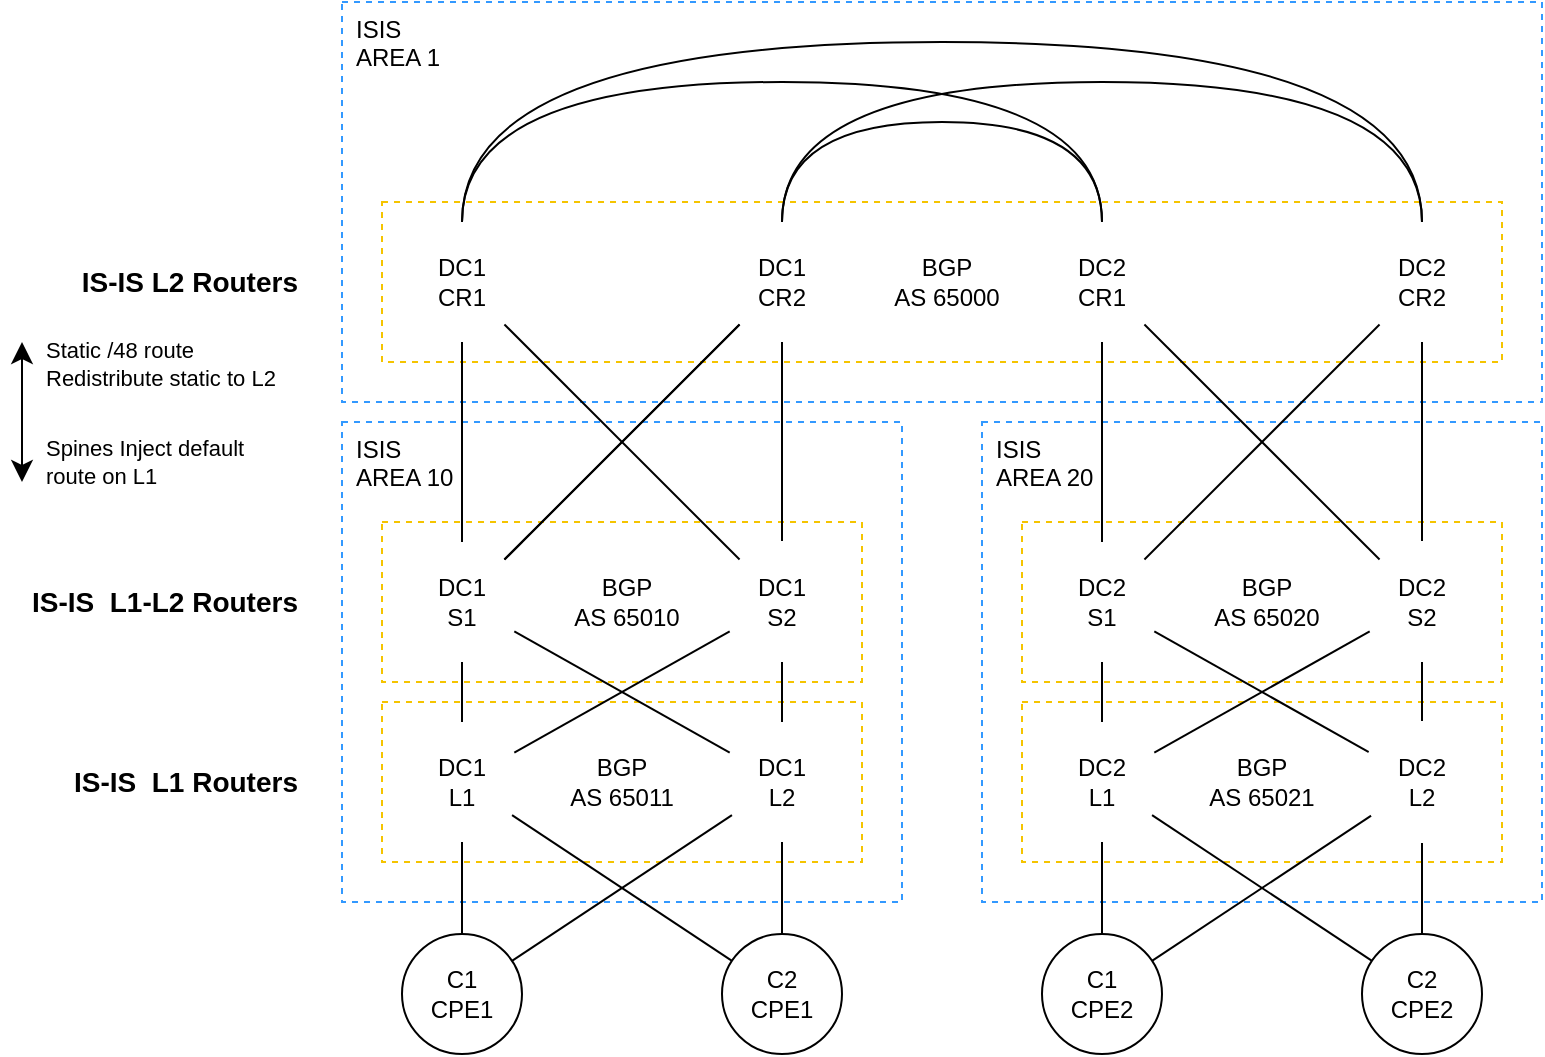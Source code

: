 <mxfile version="21.6.8" type="device">
  <diagram name="Página-1" id="NXyIowL2lbLm6fePVEgO">
    <mxGraphModel dx="1114" dy="1843" grid="1" gridSize="10" guides="1" tooltips="1" connect="1" arrows="1" fold="1" page="1" pageScale="1" pageWidth="827" pageHeight="1169" math="0" shadow="0">
      <root>
        <mxCell id="0" />
        <mxCell id="1" parent="0" />
        <mxCell id="cOIfLjlMqpkDZV0V-ncp-2" value="ISIS&lt;br&gt;&lt;span style=&quot;&quot;&gt;AREA 1&lt;/span&gt;" style="whiteSpace=wrap;html=1;fillColor=none;dashed=1;verticalAlign=top;fontStyle=0;strokeColor=#3399ff;align=left;spacingLeft=5;" parent="1" vertex="1">
          <mxGeometry x="180" y="-1080" width="600" height="200" as="geometry" />
        </mxCell>
        <mxCell id="cOIfLjlMqpkDZV0V-ncp-32" value="BGP&lt;br&gt;AS 65000" style="whiteSpace=wrap;html=1;fillColor=none;dashed=1;verticalAlign=middle;strokeColor=#F5C400;align=center;spacingLeft=5;" parent="1" vertex="1">
          <mxGeometry x="200" y="-980" width="560" height="80" as="geometry" />
        </mxCell>
        <mxCell id="cOIfLjlMqpkDZV0V-ncp-5" value="ISIS&lt;br&gt;AREA 20" style="whiteSpace=wrap;html=1;fillColor=none;dashed=1;verticalAlign=top;strokeColor=#3399FF;align=left;spacingLeft=5;" parent="1" vertex="1">
          <mxGeometry x="500" y="-870" width="280" height="240" as="geometry" />
        </mxCell>
        <mxCell id="cOIfLjlMqpkDZV0V-ncp-4" value="ISIS&lt;br&gt;AREA 10" style="whiteSpace=wrap;html=1;fillColor=none;dashed=1;verticalAlign=top;strokeColor=#3399FF;align=left;spacingLeft=5;" parent="1" vertex="1">
          <mxGeometry x="180" y="-870" width="280" height="240" as="geometry" />
        </mxCell>
        <mxCell id="cOIfLjlMqpkDZV0V-ncp-31" value="BGP&lt;br&gt;AS 65010" style="whiteSpace=wrap;html=1;fillColor=none;dashed=1;verticalAlign=middle;strokeColor=#F5C400;align=center;spacingLeft=5;" parent="1" vertex="1">
          <mxGeometry x="200" y="-820" width="240" height="80" as="geometry" />
        </mxCell>
        <mxCell id="cOIfLjlMqpkDZV0V-ncp-37" value="BGP&lt;br&gt;AS 65021" style="whiteSpace=wrap;html=1;fillColor=none;dashed=1;verticalAlign=middle;strokeColor=#F5C400;align=center;" parent="1" vertex="1">
          <mxGeometry x="520" y="-730" width="240" height="80" as="geometry" />
        </mxCell>
        <mxCell id="cOIfLjlMqpkDZV0V-ncp-35" value="BGP&lt;br&gt;AS 65011" style="whiteSpace=wrap;html=1;fillColor=none;dashed=1;verticalAlign=middle;strokeColor=#F5C400;align=center;" parent="1" vertex="1">
          <mxGeometry x="200" y="-730" width="240" height="80" as="geometry" />
        </mxCell>
        <mxCell id="cOIfLjlMqpkDZV0V-ncp-33" value="BGP&lt;br&gt;AS 65020" style="whiteSpace=wrap;html=1;fillColor=none;dashed=1;verticalAlign=middle;strokeColor=#F5C400;align=center;spacingLeft=5;" parent="1" vertex="1">
          <mxGeometry x="520" y="-820" width="240" height="80" as="geometry" />
        </mxCell>
        <mxCell id="cgosjUaYAThC4-f2K-9s-35" style="edgeStyle=orthogonalEdgeStyle;rounded=0;orthogonalLoop=1;jettySize=auto;html=1;curved=1;endArrow=none;endFill=0;" parent="1" source="cgosjUaYAThC4-f2K-9s-25" target="cgosjUaYAThC4-f2K-9s-31" edge="1">
          <mxGeometry relative="1" as="geometry">
            <mxPoint x="280" y="-980" as="sourcePoint" />
            <Array as="points">
              <mxPoint x="240" y="-1040" />
              <mxPoint x="560" y="-1040" />
            </Array>
          </mxGeometry>
        </mxCell>
        <mxCell id="cgosjUaYAThC4-f2K-9s-25" value="DC1&lt;br&gt;CR1" style="ellipse;whiteSpace=wrap;html=1;aspect=fixed;gradientColor=none;strokeColor=#ffffff;" parent="1" vertex="1">
          <mxGeometry x="210" y="-970" width="60" height="60" as="geometry" />
        </mxCell>
        <mxCell id="cgosjUaYAThC4-f2K-9s-30" value="DC1&lt;br&gt;CR2" style="ellipse;whiteSpace=wrap;html=1;aspect=fixed;gradientColor=none;strokeColor=#ffffff;" parent="1" vertex="1">
          <mxGeometry x="370" y="-970" width="60" height="60" as="geometry" />
        </mxCell>
        <mxCell id="cgosjUaYAThC4-f2K-9s-31" value="DC2&lt;br&gt;CR1" style="ellipse;whiteSpace=wrap;html=1;aspect=fixed;gradientColor=none;strokeColor=#ffffff;" parent="1" vertex="1">
          <mxGeometry x="530" y="-970" width="60" height="60" as="geometry" />
        </mxCell>
        <mxCell id="cgosjUaYAThC4-f2K-9s-32" value="DC2&lt;br&gt;CR2" style="ellipse;whiteSpace=wrap;html=1;aspect=fixed;gradientColor=none;strokeColor=#ffffff;" parent="1" vertex="1">
          <mxGeometry x="690" y="-970" width="60" height="60" as="geometry" />
        </mxCell>
        <mxCell id="cgosjUaYAThC4-f2K-9s-36" style="edgeStyle=orthogonalEdgeStyle;rounded=0;orthogonalLoop=1;jettySize=auto;html=1;curved=1;endArrow=none;endFill=0;exitX=0.5;exitY=0;exitDx=0;exitDy=0;" parent="1" source="cgosjUaYAThC4-f2K-9s-25" target="cgosjUaYAThC4-f2K-9s-32" edge="1">
          <mxGeometry relative="1" as="geometry">
            <mxPoint x="290" y="-970" as="sourcePoint" />
            <mxPoint x="530" y="-970" as="targetPoint" />
            <Array as="points">
              <mxPoint x="240" y="-1060" />
              <mxPoint x="720" y="-1060" />
            </Array>
          </mxGeometry>
        </mxCell>
        <mxCell id="cgosjUaYAThC4-f2K-9s-39" style="edgeStyle=orthogonalEdgeStyle;rounded=0;orthogonalLoop=1;jettySize=auto;html=1;curved=1;endArrow=none;endFill=0;entryX=0.5;entryY=0;entryDx=0;entryDy=0;" parent="1" source="cgosjUaYAThC4-f2K-9s-30" target="cgosjUaYAThC4-f2K-9s-31" edge="1">
          <mxGeometry relative="1" as="geometry">
            <mxPoint x="290" y="-970" as="sourcePoint" />
            <mxPoint x="530" y="-970" as="targetPoint" />
            <Array as="points">
              <mxPoint x="400" y="-1020" />
              <mxPoint x="560" y="-1020" />
            </Array>
          </mxGeometry>
        </mxCell>
        <mxCell id="cgosjUaYAThC4-f2K-9s-40" style="edgeStyle=orthogonalEdgeStyle;rounded=0;orthogonalLoop=1;jettySize=auto;html=1;curved=1;endArrow=none;endFill=0;" parent="1" source="cgosjUaYAThC4-f2K-9s-30" target="cgosjUaYAThC4-f2K-9s-32" edge="1">
          <mxGeometry relative="1" as="geometry">
            <mxPoint x="300" y="-968" as="sourcePoint" />
            <mxPoint x="650" y="-970" as="targetPoint" />
            <Array as="points">
              <mxPoint x="400" y="-1040" />
              <mxPoint x="720" y="-1040" />
            </Array>
          </mxGeometry>
        </mxCell>
        <mxCell id="cgosjUaYAThC4-f2K-9s-70" style="rounded=0;orthogonalLoop=1;jettySize=auto;html=1;endArrow=none;endFill=0;" parent="1" source="cgosjUaYAThC4-f2K-9s-30" target="cgosjUaYAThC4-f2K-9s-69" edge="1">
          <mxGeometry relative="1" as="geometry" />
        </mxCell>
        <mxCell id="cgosjUaYAThC4-f2K-9s-68" value="DC1&lt;br&gt;S1" style="ellipse;whiteSpace=wrap;html=1;aspect=fixed;gradientColor=none;strokeColor=#ffffff;" parent="1" vertex="1">
          <mxGeometry x="210" y="-810" width="60" height="60" as="geometry" />
        </mxCell>
        <mxCell id="cgosjUaYAThC4-f2K-9s-71" value="" style="rounded=0;orthogonalLoop=1;jettySize=auto;html=1;endArrow=none;endFill=0;" parent="1" source="cgosjUaYAThC4-f2K-9s-30" target="cgosjUaYAThC4-f2K-9s-68" edge="1">
          <mxGeometry relative="1" as="geometry" />
        </mxCell>
        <mxCell id="cgosjUaYAThC4-f2K-9s-69" value="DC1&lt;br&gt;S2" style="ellipse;whiteSpace=wrap;html=1;aspect=fixed;gradientColor=none;strokeColor=#ffffff;" parent="1" vertex="1">
          <mxGeometry x="370" y="-810" width="60" height="60" as="geometry" />
        </mxCell>
        <mxCell id="cgosjUaYAThC4-f2K-9s-72" value="" style="rounded=0;orthogonalLoop=1;jettySize=auto;html=1;endArrow=none;endFill=0;" parent="1" source="cgosjUaYAThC4-f2K-9s-69" target="cgosjUaYAThC4-f2K-9s-25" edge="1">
          <mxGeometry relative="1" as="geometry">
            <mxPoint x="382" y="-872" as="sourcePoint" />
            <mxPoint x="311" y="-801" as="targetPoint" />
          </mxGeometry>
        </mxCell>
        <mxCell id="cgosjUaYAThC4-f2K-9s-73" value="" style="rounded=0;orthogonalLoop=1;jettySize=auto;html=1;endArrow=none;endFill=0;" parent="1" source="cgosjUaYAThC4-f2K-9s-30" target="cgosjUaYAThC4-f2K-9s-68" edge="1">
          <mxGeometry relative="1" as="geometry">
            <mxPoint x="392" y="-862" as="sourcePoint" />
            <mxPoint x="321" y="-791" as="targetPoint" />
          </mxGeometry>
        </mxCell>
        <mxCell id="cgosjUaYAThC4-f2K-9s-74" value="" style="rounded=0;orthogonalLoop=1;jettySize=auto;html=1;endArrow=none;endFill=0;" parent="1" source="cgosjUaYAThC4-f2K-9s-25" target="cgosjUaYAThC4-f2K-9s-68" edge="1">
          <mxGeometry relative="1" as="geometry">
            <mxPoint x="402" y="-852" as="sourcePoint" />
            <mxPoint x="331" y="-781" as="targetPoint" />
          </mxGeometry>
        </mxCell>
        <mxCell id="cgosjUaYAThC4-f2K-9s-86" style="rounded=0;orthogonalLoop=1;jettySize=auto;html=1;endArrow=none;endFill=0;" parent="1" source="cgosjUaYAThC4-f2K-9s-32" target="cgosjUaYAThC4-f2K-9s-89" edge="1">
          <mxGeometry relative="1" as="geometry">
            <mxPoint x="692" y="-882" as="sourcePoint" />
          </mxGeometry>
        </mxCell>
        <mxCell id="cgosjUaYAThC4-f2K-9s-87" value="DC2&lt;br&gt;S1" style="ellipse;whiteSpace=wrap;html=1;aspect=fixed;gradientColor=none;strokeColor=#ffffff;" parent="1" vertex="1">
          <mxGeometry x="530" y="-810" width="60" height="60" as="geometry" />
        </mxCell>
        <mxCell id="cgosjUaYAThC4-f2K-9s-89" value="DC2&lt;br&gt;S2" style="ellipse;whiteSpace=wrap;html=1;aspect=fixed;gradientColor=none;strokeColor=#ffffff;" parent="1" vertex="1">
          <mxGeometry x="690" y="-810" width="60" height="60" as="geometry" />
        </mxCell>
        <mxCell id="cgosjUaYAThC4-f2K-9s-90" value="" style="rounded=0;orthogonalLoop=1;jettySize=auto;html=1;endArrow=none;endFill=0;" parent="1" source="cgosjUaYAThC4-f2K-9s-89" target="cgosjUaYAThC4-f2K-9s-31" edge="1">
          <mxGeometry relative="1" as="geometry">
            <mxPoint x="702" y="-872" as="sourcePoint" />
            <mxPoint x="573" y="-872" as="targetPoint" />
          </mxGeometry>
        </mxCell>
        <mxCell id="cgosjUaYAThC4-f2K-9s-91" value="" style="rounded=0;orthogonalLoop=1;jettySize=auto;html=1;endArrow=none;endFill=0;" parent="1" source="cgosjUaYAThC4-f2K-9s-32" target="cgosjUaYAThC4-f2K-9s-87" edge="1">
          <mxGeometry relative="1" as="geometry">
            <mxPoint x="686" y="-889" as="sourcePoint" />
            <mxPoint x="641" y="-791" as="targetPoint" />
          </mxGeometry>
        </mxCell>
        <mxCell id="cgosjUaYAThC4-f2K-9s-92" value="" style="rounded=0;orthogonalLoop=1;jettySize=auto;html=1;endArrow=none;endFill=0;" parent="1" source="cgosjUaYAThC4-f2K-9s-31" target="cgosjUaYAThC4-f2K-9s-87" edge="1">
          <mxGeometry relative="1" as="geometry">
            <mxPoint x="547" y="-872" as="sourcePoint" />
            <mxPoint x="651" y="-781" as="targetPoint" />
          </mxGeometry>
        </mxCell>
        <mxCell id="cgosjUaYAThC4-f2K-9s-99" value="DC1&lt;br&gt;L1" style="ellipse;whiteSpace=wrap;html=1;aspect=fixed;strokeColor=#ffffff;" parent="1" vertex="1">
          <mxGeometry x="210" y="-720" width="60" height="60" as="geometry" />
        </mxCell>
        <mxCell id="cgosjUaYAThC4-f2K-9s-100" value="DC1&lt;br&gt;L2" style="ellipse;whiteSpace=wrap;html=1;aspect=fixed;strokeColor=#ffffff;" parent="1" vertex="1">
          <mxGeometry x="370" y="-720" width="60" height="60" as="geometry" />
        </mxCell>
        <mxCell id="cgosjUaYAThC4-f2K-9s-101" value="C1&lt;br&gt;CPE1" style="ellipse;whiteSpace=wrap;html=1;aspect=fixed;" parent="1" vertex="1">
          <mxGeometry x="210" y="-614" width="60" height="60" as="geometry" />
        </mxCell>
        <mxCell id="cgosjUaYAThC4-f2K-9s-102" value="C2&lt;br&gt;CPE1" style="ellipse;whiteSpace=wrap;html=1;aspect=fixed;" parent="1" vertex="1">
          <mxGeometry x="370" y="-614" width="60" height="60" as="geometry" />
        </mxCell>
        <mxCell id="cgosjUaYAThC4-f2K-9s-107" value="DC2&lt;br&gt;L1" style="ellipse;whiteSpace=wrap;html=1;aspect=fixed;strokeColor=#ffffff;" parent="1" vertex="1">
          <mxGeometry x="530" y="-720" width="60" height="60" as="geometry" />
        </mxCell>
        <mxCell id="cgosjUaYAThC4-f2K-9s-109" value="C1&lt;br&gt;CPE2" style="ellipse;whiteSpace=wrap;html=1;aspect=fixed;" parent="1" vertex="1">
          <mxGeometry x="530" y="-614" width="60" height="60" as="geometry" />
        </mxCell>
        <mxCell id="cgosjUaYAThC4-f2K-9s-110" value="C2&lt;br&gt;CPE2" style="ellipse;whiteSpace=wrap;html=1;aspect=fixed;" parent="1" vertex="1">
          <mxGeometry x="690" y="-614" width="60" height="60" as="geometry" />
        </mxCell>
        <mxCell id="cgosjUaYAThC4-f2K-9s-111" value="" style="rounded=0;orthogonalLoop=1;jettySize=auto;html=1;endArrow=none;endFill=0;" parent="1" source="cgosjUaYAThC4-f2K-9s-68" target="cgosjUaYAThC4-f2K-9s-99" edge="1">
          <mxGeometry relative="1" as="geometry">
            <mxPoint x="354" y="-790" as="sourcePoint" />
            <mxPoint x="250" y="-686" as="targetPoint" />
          </mxGeometry>
        </mxCell>
        <mxCell id="cgosjUaYAThC4-f2K-9s-112" value="" style="rounded=0;orthogonalLoop=1;jettySize=auto;html=1;endArrow=none;endFill=0;" parent="1" source="cgosjUaYAThC4-f2K-9s-69" target="cgosjUaYAThC4-f2K-9s-99" edge="1">
          <mxGeometry relative="1" as="geometry">
            <mxPoint x="237" y="-712" as="sourcePoint" />
            <mxPoint x="219" y="-658" as="targetPoint" />
          </mxGeometry>
        </mxCell>
        <mxCell id="cgosjUaYAThC4-f2K-9s-113" value="" style="rounded=0;orthogonalLoop=1;jettySize=auto;html=1;endArrow=none;endFill=0;" parent="1" source="cgosjUaYAThC4-f2K-9s-68" target="cgosjUaYAThC4-f2K-9s-100" edge="1">
          <mxGeometry relative="1" as="geometry">
            <mxPoint x="247" y="-702" as="sourcePoint" />
            <mxPoint x="229" y="-648" as="targetPoint" />
          </mxGeometry>
        </mxCell>
        <mxCell id="cgosjUaYAThC4-f2K-9s-114" value="" style="rounded=0;orthogonalLoop=1;jettySize=auto;html=1;endArrow=none;endFill=0;" parent="1" source="cgosjUaYAThC4-f2K-9s-69" target="cgosjUaYAThC4-f2K-9s-100" edge="1">
          <mxGeometry relative="1" as="geometry">
            <mxPoint x="257" y="-692" as="sourcePoint" />
            <mxPoint x="239" y="-638" as="targetPoint" />
          </mxGeometry>
        </mxCell>
        <mxCell id="cgosjUaYAThC4-f2K-9s-115" value="" style="rounded=0;orthogonalLoop=1;jettySize=auto;html=1;endArrow=none;endFill=0;" parent="1" source="cgosjUaYAThC4-f2K-9s-99" target="cgosjUaYAThC4-f2K-9s-101" edge="1">
          <mxGeometry relative="1" as="geometry">
            <mxPoint x="267" y="-712" as="sourcePoint" />
            <mxPoint x="249" y="-658" as="targetPoint" />
          </mxGeometry>
        </mxCell>
        <mxCell id="cgosjUaYAThC4-f2K-9s-116" value="" style="rounded=0;orthogonalLoop=1;jettySize=auto;html=1;endArrow=none;endFill=0;" parent="1" source="cgosjUaYAThC4-f2K-9s-99" target="cgosjUaYAThC4-f2K-9s-102" edge="1">
          <mxGeometry relative="1" as="geometry">
            <mxPoint x="277" y="-702" as="sourcePoint" />
            <mxPoint x="259" y="-648" as="targetPoint" />
          </mxGeometry>
        </mxCell>
        <mxCell id="cgosjUaYAThC4-f2K-9s-117" value="" style="rounded=0;orthogonalLoop=1;jettySize=auto;html=1;endArrow=none;endFill=0;" parent="1" source="cgosjUaYAThC4-f2K-9s-100" target="cgosjUaYAThC4-f2K-9s-101" edge="1">
          <mxGeometry relative="1" as="geometry">
            <mxPoint x="287" y="-692" as="sourcePoint" />
            <mxPoint x="269" y="-638" as="targetPoint" />
          </mxGeometry>
        </mxCell>
        <mxCell id="cgosjUaYAThC4-f2K-9s-118" value="" style="rounded=0;orthogonalLoop=1;jettySize=auto;html=1;endArrow=none;endFill=0;" parent="1" source="cgosjUaYAThC4-f2K-9s-100" target="cgosjUaYAThC4-f2K-9s-102" edge="1">
          <mxGeometry relative="1" as="geometry">
            <mxPoint x="297" y="-682" as="sourcePoint" />
            <mxPoint x="279" y="-628" as="targetPoint" />
          </mxGeometry>
        </mxCell>
        <mxCell id="cgosjUaYAThC4-f2K-9s-119" value="" style="rounded=0;orthogonalLoop=1;jettySize=auto;html=1;endArrow=none;endFill=0;" parent="1" source="cgosjUaYAThC4-f2K-9s-87" target="cgosjUaYAThC4-f2K-9s-107" edge="1">
          <mxGeometry relative="1" as="geometry">
            <mxPoint x="307" y="-642" as="sourcePoint" />
            <mxPoint x="289" y="-588" as="targetPoint" />
          </mxGeometry>
        </mxCell>
        <mxCell id="cgosjUaYAThC4-f2K-9s-120" value="" style="rounded=0;orthogonalLoop=1;jettySize=auto;html=1;endArrow=none;endFill=0;" parent="1" source="cgosjUaYAThC4-f2K-9s-87" target="cgosjUaYAThC4-f2K-9s-108" edge="1">
          <mxGeometry relative="1" as="geometry">
            <mxPoint x="530" y="-710" as="sourcePoint" />
            <mxPoint x="530" y="-660" as="targetPoint" />
          </mxGeometry>
        </mxCell>
        <mxCell id="cgosjUaYAThC4-f2K-9s-121" value="" style="rounded=0;orthogonalLoop=1;jettySize=auto;html=1;endArrow=none;endFill=0;" parent="1" source="cgosjUaYAThC4-f2K-9s-107" target="cgosjUaYAThC4-f2K-9s-109" edge="1">
          <mxGeometry relative="1" as="geometry">
            <mxPoint x="540" y="-730" as="sourcePoint" />
            <mxPoint x="540" y="-680" as="targetPoint" />
          </mxGeometry>
        </mxCell>
        <mxCell id="cgosjUaYAThC4-f2K-9s-122" value="" style="rounded=0;orthogonalLoop=1;jettySize=auto;html=1;endArrow=none;endFill=0;" parent="1" source="cgosjUaYAThC4-f2K-9s-108" target="cgosjUaYAThC4-f2K-9s-110" edge="1">
          <mxGeometry relative="1" as="geometry">
            <mxPoint x="550" y="-720" as="sourcePoint" />
            <mxPoint x="550" y="-670" as="targetPoint" />
          </mxGeometry>
        </mxCell>
        <mxCell id="cgosjUaYAThC4-f2K-9s-123" value="" style="rounded=0;orthogonalLoop=1;jettySize=auto;html=1;endArrow=none;endFill=0;" parent="1" source="cgosjUaYAThC4-f2K-9s-89" target="cgosjUaYAThC4-f2K-9s-107" edge="1">
          <mxGeometry relative="1" as="geometry">
            <mxPoint x="560" y="-680" as="sourcePoint" />
            <mxPoint x="560" y="-630" as="targetPoint" />
          </mxGeometry>
        </mxCell>
        <mxCell id="cgosjUaYAThC4-f2K-9s-124" value="" style="rounded=0;orthogonalLoop=1;jettySize=auto;html=1;endArrow=none;endFill=0;" parent="1" source="cgosjUaYAThC4-f2K-9s-89" target="cgosjUaYAThC4-f2K-9s-108" edge="1">
          <mxGeometry relative="1" as="geometry">
            <mxPoint x="570" y="-670" as="sourcePoint" />
            <mxPoint x="570" y="-620" as="targetPoint" />
          </mxGeometry>
        </mxCell>
        <mxCell id="cgosjUaYAThC4-f2K-9s-125" value="" style="rounded=0;orthogonalLoop=1;jettySize=auto;html=1;endArrow=none;endFill=0;" parent="1" source="cgosjUaYAThC4-f2K-9s-108" target="cgosjUaYAThC4-f2K-9s-109" edge="1">
          <mxGeometry relative="1" as="geometry">
            <mxPoint x="580" y="-690" as="sourcePoint" />
            <mxPoint x="580" y="-640" as="targetPoint" />
          </mxGeometry>
        </mxCell>
        <mxCell id="cgosjUaYAThC4-f2K-9s-126" value="" style="rounded=0;orthogonalLoop=1;jettySize=auto;html=1;endArrow=none;endFill=0;" parent="1" source="cgosjUaYAThC4-f2K-9s-108" target="cgosjUaYAThC4-f2K-9s-110" edge="1">
          <mxGeometry relative="1" as="geometry">
            <mxPoint x="590" y="-680" as="sourcePoint" />
            <mxPoint x="590" y="-630" as="targetPoint" />
          </mxGeometry>
        </mxCell>
        <mxCell id="cOIfLjlMqpkDZV0V-ncp-1" value="" style="rounded=0;orthogonalLoop=1;jettySize=auto;html=1;endArrow=none;endFill=0;" parent="1" source="cgosjUaYAThC4-f2K-9s-107" target="cgosjUaYAThC4-f2K-9s-110" edge="1">
          <mxGeometry relative="1" as="geometry">
            <mxPoint x="610" y="-710" as="sourcePoint" />
            <mxPoint x="735" y="-687" as="targetPoint" />
          </mxGeometry>
        </mxCell>
        <mxCell id="cgosjUaYAThC4-f2K-9s-108" value="DC2&lt;br&gt;L2" style="ellipse;whiteSpace=wrap;html=1;aspect=fixed;strokeColor=#ffffff;" parent="1" vertex="1">
          <mxGeometry x="690" y="-720" width="60" height="60" as="geometry" />
        </mxCell>
        <mxCell id="cOIfLjlMqpkDZV0V-ncp-15" value="IS-IS L2 Routers" style="whiteSpace=wrap;html=1;labelBorderColor=none;fillColor=none;strokeColor=none;align=right;fontSize=14;fontStyle=1" parent="1" vertex="1">
          <mxGeometry x="20" y="-960" width="140" height="40" as="geometry" />
        </mxCell>
        <mxCell id="cOIfLjlMqpkDZV0V-ncp-17" value="IS-IS&amp;nbsp; L1-L2 Routers" style="whiteSpace=wrap;html=1;labelBorderColor=none;fillColor=none;strokeColor=none;align=right;fontSize=14;fontStyle=1" parent="1" vertex="1">
          <mxGeometry x="20" y="-800" width="140" height="40" as="geometry" />
        </mxCell>
        <mxCell id="cOIfLjlMqpkDZV0V-ncp-19" value="IS-IS&amp;nbsp; L1 Routers" style="whiteSpace=wrap;html=1;labelBorderColor=none;fillColor=none;strokeColor=none;align=right;fontSize=14;fontStyle=1" parent="1" vertex="1">
          <mxGeometry x="20" y="-710" width="140" height="40" as="geometry" />
        </mxCell>
        <mxCell id="cOIfLjlMqpkDZV0V-ncp-28" value="" style="edgeStyle=none;orthogonalLoop=1;jettySize=auto;html=1;endArrow=classic;startArrow=classic;endSize=8;startSize=8;rounded=0;" parent="1" edge="1">
          <mxGeometry width="100" relative="1" as="geometry">
            <mxPoint x="20" y="-910" as="sourcePoint" />
            <mxPoint x="20" y="-840" as="targetPoint" />
            <Array as="points" />
          </mxGeometry>
        </mxCell>
        <mxCell id="cOIfLjlMqpkDZV0V-ncp-29" value="Static /48 route&lt;br style=&quot;&quot;&gt;&lt;span style=&quot;&quot;&gt;Redistribute static to L2&lt;/span&gt;" style="edgeLabel;html=1;align=left;verticalAlign=middle;resizable=0;points=[];" parent="cOIfLjlMqpkDZV0V-ncp-28" vertex="1" connectable="0">
          <mxGeometry x="-0.418" y="-1" relative="1" as="geometry">
            <mxPoint x="11" y="-10" as="offset" />
          </mxGeometry>
        </mxCell>
        <mxCell id="cOIfLjlMqpkDZV0V-ncp-30" value="Spines Inject default&lt;br&gt;route on L1" style="edgeLabel;html=1;align=left;verticalAlign=middle;resizable=0;points=[];" parent="cOIfLjlMqpkDZV0V-ncp-28" vertex="1" connectable="0">
          <mxGeometry x="0.368" relative="1" as="geometry">
            <mxPoint x="10" y="12" as="offset" />
          </mxGeometry>
        </mxCell>
      </root>
    </mxGraphModel>
  </diagram>
</mxfile>
